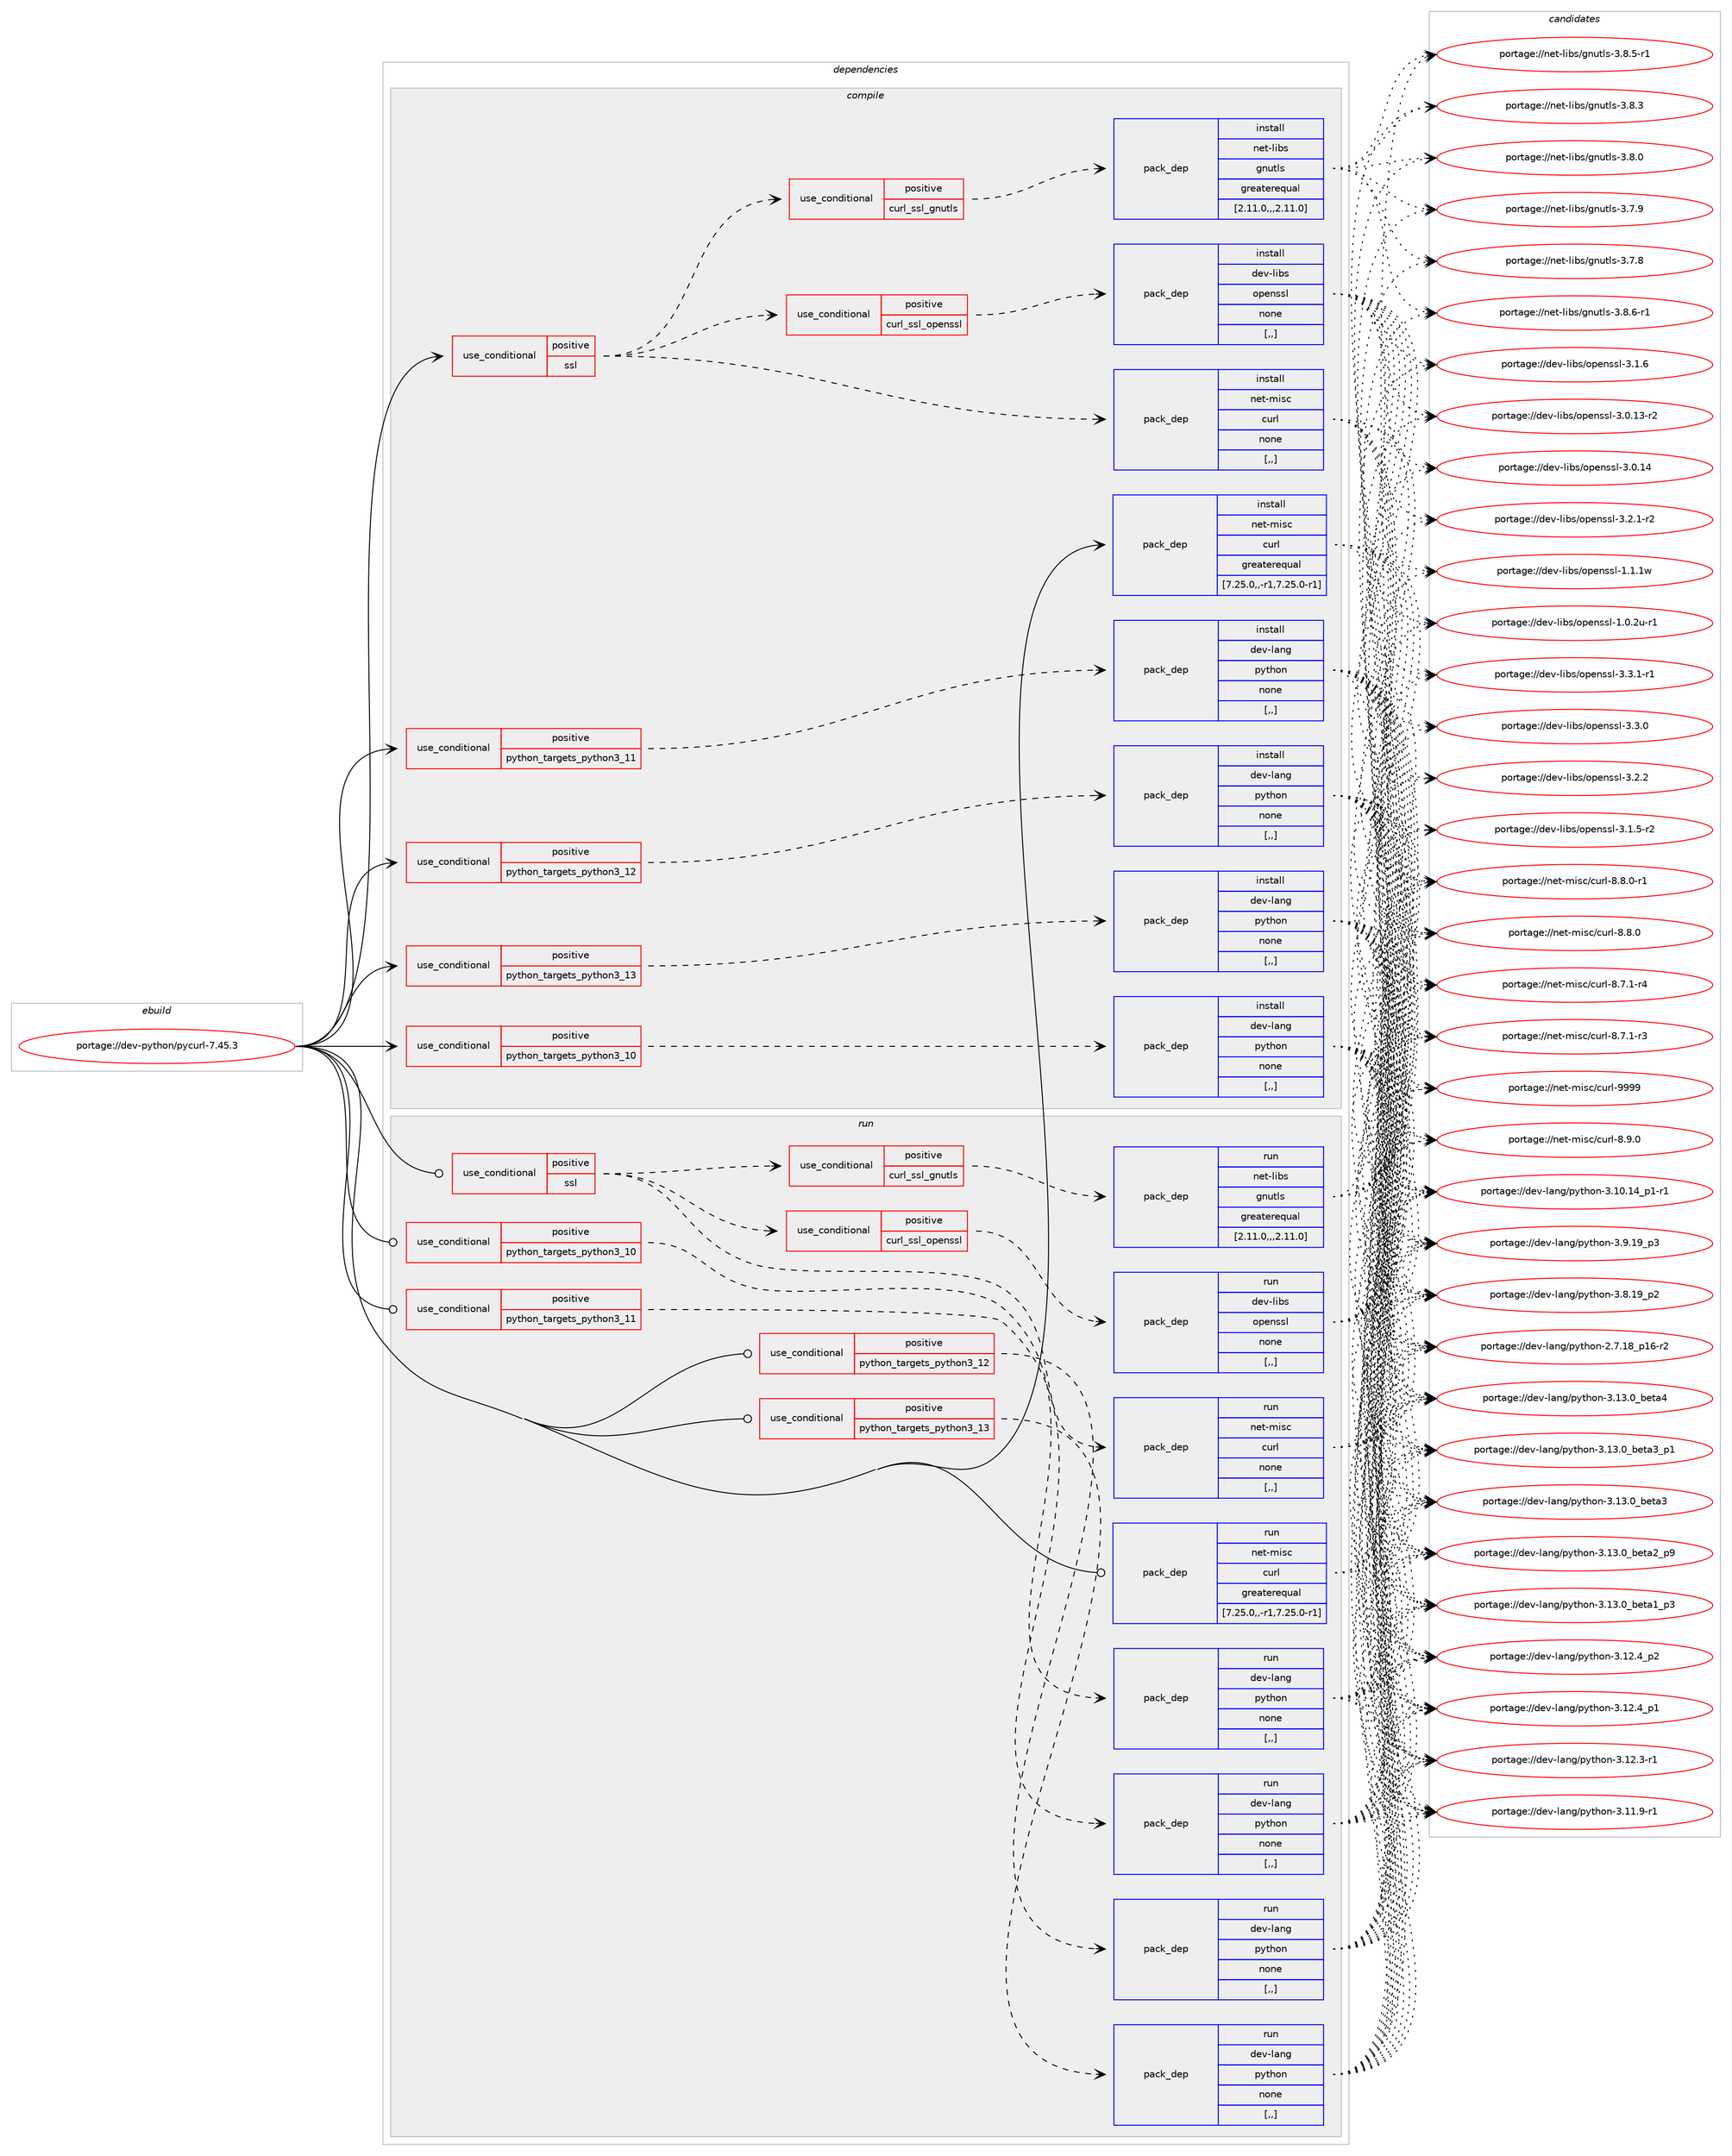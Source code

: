 digraph prolog {

# *************
# Graph options
# *************

newrank=true;
concentrate=true;
compound=true;
graph [rankdir=LR,fontname=Helvetica,fontsize=10,ranksep=1.5];#, ranksep=2.5, nodesep=0.2];
edge  [arrowhead=vee];
node  [fontname=Helvetica,fontsize=10];

# **********
# The ebuild
# **********

subgraph cluster_leftcol {
color=gray;
label=<<i>ebuild</i>>;
id [label="portage://dev-python/pycurl-7.45.3", color=red, width=4, href="../dev-python/pycurl-7.45.3.svg"];
}

# ****************
# The dependencies
# ****************

subgraph cluster_midcol {
color=gray;
label=<<i>dependencies</i>>;
subgraph cluster_compile {
fillcolor="#eeeeee";
style=filled;
label=<<i>compile</i>>;
subgraph cond36800 {
dependency156432 [label=<<TABLE BORDER="0" CELLBORDER="1" CELLSPACING="0" CELLPADDING="4"><TR><TD ROWSPAN="3" CELLPADDING="10">use_conditional</TD></TR><TR><TD>positive</TD></TR><TR><TD>python_targets_python3_10</TD></TR></TABLE>>, shape=none, color=red];
subgraph pack118381 {
dependency156433 [label=<<TABLE BORDER="0" CELLBORDER="1" CELLSPACING="0" CELLPADDING="4" WIDTH="220"><TR><TD ROWSPAN="6" CELLPADDING="30">pack_dep</TD></TR><TR><TD WIDTH="110">install</TD></TR><TR><TD>dev-lang</TD></TR><TR><TD>python</TD></TR><TR><TD>none</TD></TR><TR><TD>[,,]</TD></TR></TABLE>>, shape=none, color=blue];
}
dependency156432:e -> dependency156433:w [weight=20,style="dashed",arrowhead="vee"];
}
id:e -> dependency156432:w [weight=20,style="solid",arrowhead="vee"];
subgraph cond36801 {
dependency156434 [label=<<TABLE BORDER="0" CELLBORDER="1" CELLSPACING="0" CELLPADDING="4"><TR><TD ROWSPAN="3" CELLPADDING="10">use_conditional</TD></TR><TR><TD>positive</TD></TR><TR><TD>python_targets_python3_11</TD></TR></TABLE>>, shape=none, color=red];
subgraph pack118382 {
dependency156435 [label=<<TABLE BORDER="0" CELLBORDER="1" CELLSPACING="0" CELLPADDING="4" WIDTH="220"><TR><TD ROWSPAN="6" CELLPADDING="30">pack_dep</TD></TR><TR><TD WIDTH="110">install</TD></TR><TR><TD>dev-lang</TD></TR><TR><TD>python</TD></TR><TR><TD>none</TD></TR><TR><TD>[,,]</TD></TR></TABLE>>, shape=none, color=blue];
}
dependency156434:e -> dependency156435:w [weight=20,style="dashed",arrowhead="vee"];
}
id:e -> dependency156434:w [weight=20,style="solid",arrowhead="vee"];
subgraph cond36802 {
dependency156436 [label=<<TABLE BORDER="0" CELLBORDER="1" CELLSPACING="0" CELLPADDING="4"><TR><TD ROWSPAN="3" CELLPADDING="10">use_conditional</TD></TR><TR><TD>positive</TD></TR><TR><TD>python_targets_python3_12</TD></TR></TABLE>>, shape=none, color=red];
subgraph pack118383 {
dependency156437 [label=<<TABLE BORDER="0" CELLBORDER="1" CELLSPACING="0" CELLPADDING="4" WIDTH="220"><TR><TD ROWSPAN="6" CELLPADDING="30">pack_dep</TD></TR><TR><TD WIDTH="110">install</TD></TR><TR><TD>dev-lang</TD></TR><TR><TD>python</TD></TR><TR><TD>none</TD></TR><TR><TD>[,,]</TD></TR></TABLE>>, shape=none, color=blue];
}
dependency156436:e -> dependency156437:w [weight=20,style="dashed",arrowhead="vee"];
}
id:e -> dependency156436:w [weight=20,style="solid",arrowhead="vee"];
subgraph cond36803 {
dependency156438 [label=<<TABLE BORDER="0" CELLBORDER="1" CELLSPACING="0" CELLPADDING="4"><TR><TD ROWSPAN="3" CELLPADDING="10">use_conditional</TD></TR><TR><TD>positive</TD></TR><TR><TD>python_targets_python3_13</TD></TR></TABLE>>, shape=none, color=red];
subgraph pack118384 {
dependency156439 [label=<<TABLE BORDER="0" CELLBORDER="1" CELLSPACING="0" CELLPADDING="4" WIDTH="220"><TR><TD ROWSPAN="6" CELLPADDING="30">pack_dep</TD></TR><TR><TD WIDTH="110">install</TD></TR><TR><TD>dev-lang</TD></TR><TR><TD>python</TD></TR><TR><TD>none</TD></TR><TR><TD>[,,]</TD></TR></TABLE>>, shape=none, color=blue];
}
dependency156438:e -> dependency156439:w [weight=20,style="dashed",arrowhead="vee"];
}
id:e -> dependency156438:w [weight=20,style="solid",arrowhead="vee"];
subgraph cond36804 {
dependency156440 [label=<<TABLE BORDER="0" CELLBORDER="1" CELLSPACING="0" CELLPADDING="4"><TR><TD ROWSPAN="3" CELLPADDING="10">use_conditional</TD></TR><TR><TD>positive</TD></TR><TR><TD>ssl</TD></TR></TABLE>>, shape=none, color=red];
subgraph pack118385 {
dependency156441 [label=<<TABLE BORDER="0" CELLBORDER="1" CELLSPACING="0" CELLPADDING="4" WIDTH="220"><TR><TD ROWSPAN="6" CELLPADDING="30">pack_dep</TD></TR><TR><TD WIDTH="110">install</TD></TR><TR><TD>net-misc</TD></TR><TR><TD>curl</TD></TR><TR><TD>none</TD></TR><TR><TD>[,,]</TD></TR></TABLE>>, shape=none, color=blue];
}
dependency156440:e -> dependency156441:w [weight=20,style="dashed",arrowhead="vee"];
subgraph cond36805 {
dependency156442 [label=<<TABLE BORDER="0" CELLBORDER="1" CELLSPACING="0" CELLPADDING="4"><TR><TD ROWSPAN="3" CELLPADDING="10">use_conditional</TD></TR><TR><TD>positive</TD></TR><TR><TD>curl_ssl_gnutls</TD></TR></TABLE>>, shape=none, color=red];
subgraph pack118386 {
dependency156443 [label=<<TABLE BORDER="0" CELLBORDER="1" CELLSPACING="0" CELLPADDING="4" WIDTH="220"><TR><TD ROWSPAN="6" CELLPADDING="30">pack_dep</TD></TR><TR><TD WIDTH="110">install</TD></TR><TR><TD>net-libs</TD></TR><TR><TD>gnutls</TD></TR><TR><TD>greaterequal</TD></TR><TR><TD>[2.11.0,,,2.11.0]</TD></TR></TABLE>>, shape=none, color=blue];
}
dependency156442:e -> dependency156443:w [weight=20,style="dashed",arrowhead="vee"];
}
dependency156440:e -> dependency156442:w [weight=20,style="dashed",arrowhead="vee"];
subgraph cond36806 {
dependency156444 [label=<<TABLE BORDER="0" CELLBORDER="1" CELLSPACING="0" CELLPADDING="4"><TR><TD ROWSPAN="3" CELLPADDING="10">use_conditional</TD></TR><TR><TD>positive</TD></TR><TR><TD>curl_ssl_openssl</TD></TR></TABLE>>, shape=none, color=red];
subgraph pack118387 {
dependency156445 [label=<<TABLE BORDER="0" CELLBORDER="1" CELLSPACING="0" CELLPADDING="4" WIDTH="220"><TR><TD ROWSPAN="6" CELLPADDING="30">pack_dep</TD></TR><TR><TD WIDTH="110">install</TD></TR><TR><TD>dev-libs</TD></TR><TR><TD>openssl</TD></TR><TR><TD>none</TD></TR><TR><TD>[,,]</TD></TR></TABLE>>, shape=none, color=blue];
}
dependency156444:e -> dependency156445:w [weight=20,style="dashed",arrowhead="vee"];
}
dependency156440:e -> dependency156444:w [weight=20,style="dashed",arrowhead="vee"];
}
id:e -> dependency156440:w [weight=20,style="solid",arrowhead="vee"];
subgraph pack118388 {
dependency156446 [label=<<TABLE BORDER="0" CELLBORDER="1" CELLSPACING="0" CELLPADDING="4" WIDTH="220"><TR><TD ROWSPAN="6" CELLPADDING="30">pack_dep</TD></TR><TR><TD WIDTH="110">install</TD></TR><TR><TD>net-misc</TD></TR><TR><TD>curl</TD></TR><TR><TD>greaterequal</TD></TR><TR><TD>[7.25.0,,-r1,7.25.0-r1]</TD></TR></TABLE>>, shape=none, color=blue];
}
id:e -> dependency156446:w [weight=20,style="solid",arrowhead="vee"];
}
subgraph cluster_compileandrun {
fillcolor="#eeeeee";
style=filled;
label=<<i>compile and run</i>>;
}
subgraph cluster_run {
fillcolor="#eeeeee";
style=filled;
label=<<i>run</i>>;
subgraph cond36807 {
dependency156447 [label=<<TABLE BORDER="0" CELLBORDER="1" CELLSPACING="0" CELLPADDING="4"><TR><TD ROWSPAN="3" CELLPADDING="10">use_conditional</TD></TR><TR><TD>positive</TD></TR><TR><TD>python_targets_python3_10</TD></TR></TABLE>>, shape=none, color=red];
subgraph pack118389 {
dependency156448 [label=<<TABLE BORDER="0" CELLBORDER="1" CELLSPACING="0" CELLPADDING="4" WIDTH="220"><TR><TD ROWSPAN="6" CELLPADDING="30">pack_dep</TD></TR><TR><TD WIDTH="110">run</TD></TR><TR><TD>dev-lang</TD></TR><TR><TD>python</TD></TR><TR><TD>none</TD></TR><TR><TD>[,,]</TD></TR></TABLE>>, shape=none, color=blue];
}
dependency156447:e -> dependency156448:w [weight=20,style="dashed",arrowhead="vee"];
}
id:e -> dependency156447:w [weight=20,style="solid",arrowhead="odot"];
subgraph cond36808 {
dependency156449 [label=<<TABLE BORDER="0" CELLBORDER="1" CELLSPACING="0" CELLPADDING="4"><TR><TD ROWSPAN="3" CELLPADDING="10">use_conditional</TD></TR><TR><TD>positive</TD></TR><TR><TD>python_targets_python3_11</TD></TR></TABLE>>, shape=none, color=red];
subgraph pack118390 {
dependency156450 [label=<<TABLE BORDER="0" CELLBORDER="1" CELLSPACING="0" CELLPADDING="4" WIDTH="220"><TR><TD ROWSPAN="6" CELLPADDING="30">pack_dep</TD></TR><TR><TD WIDTH="110">run</TD></TR><TR><TD>dev-lang</TD></TR><TR><TD>python</TD></TR><TR><TD>none</TD></TR><TR><TD>[,,]</TD></TR></TABLE>>, shape=none, color=blue];
}
dependency156449:e -> dependency156450:w [weight=20,style="dashed",arrowhead="vee"];
}
id:e -> dependency156449:w [weight=20,style="solid",arrowhead="odot"];
subgraph cond36809 {
dependency156451 [label=<<TABLE BORDER="0" CELLBORDER="1" CELLSPACING="0" CELLPADDING="4"><TR><TD ROWSPAN="3" CELLPADDING="10">use_conditional</TD></TR><TR><TD>positive</TD></TR><TR><TD>python_targets_python3_12</TD></TR></TABLE>>, shape=none, color=red];
subgraph pack118391 {
dependency156452 [label=<<TABLE BORDER="0" CELLBORDER="1" CELLSPACING="0" CELLPADDING="4" WIDTH="220"><TR><TD ROWSPAN="6" CELLPADDING="30">pack_dep</TD></TR><TR><TD WIDTH="110">run</TD></TR><TR><TD>dev-lang</TD></TR><TR><TD>python</TD></TR><TR><TD>none</TD></TR><TR><TD>[,,]</TD></TR></TABLE>>, shape=none, color=blue];
}
dependency156451:e -> dependency156452:w [weight=20,style="dashed",arrowhead="vee"];
}
id:e -> dependency156451:w [weight=20,style="solid",arrowhead="odot"];
subgraph cond36810 {
dependency156453 [label=<<TABLE BORDER="0" CELLBORDER="1" CELLSPACING="0" CELLPADDING="4"><TR><TD ROWSPAN="3" CELLPADDING="10">use_conditional</TD></TR><TR><TD>positive</TD></TR><TR><TD>python_targets_python3_13</TD></TR></TABLE>>, shape=none, color=red];
subgraph pack118392 {
dependency156454 [label=<<TABLE BORDER="0" CELLBORDER="1" CELLSPACING="0" CELLPADDING="4" WIDTH="220"><TR><TD ROWSPAN="6" CELLPADDING="30">pack_dep</TD></TR><TR><TD WIDTH="110">run</TD></TR><TR><TD>dev-lang</TD></TR><TR><TD>python</TD></TR><TR><TD>none</TD></TR><TR><TD>[,,]</TD></TR></TABLE>>, shape=none, color=blue];
}
dependency156453:e -> dependency156454:w [weight=20,style="dashed",arrowhead="vee"];
}
id:e -> dependency156453:w [weight=20,style="solid",arrowhead="odot"];
subgraph cond36811 {
dependency156455 [label=<<TABLE BORDER="0" CELLBORDER="1" CELLSPACING="0" CELLPADDING="4"><TR><TD ROWSPAN="3" CELLPADDING="10">use_conditional</TD></TR><TR><TD>positive</TD></TR><TR><TD>ssl</TD></TR></TABLE>>, shape=none, color=red];
subgraph pack118393 {
dependency156456 [label=<<TABLE BORDER="0" CELLBORDER="1" CELLSPACING="0" CELLPADDING="4" WIDTH="220"><TR><TD ROWSPAN="6" CELLPADDING="30">pack_dep</TD></TR><TR><TD WIDTH="110">run</TD></TR><TR><TD>net-misc</TD></TR><TR><TD>curl</TD></TR><TR><TD>none</TD></TR><TR><TD>[,,]</TD></TR></TABLE>>, shape=none, color=blue];
}
dependency156455:e -> dependency156456:w [weight=20,style="dashed",arrowhead="vee"];
subgraph cond36812 {
dependency156457 [label=<<TABLE BORDER="0" CELLBORDER="1" CELLSPACING="0" CELLPADDING="4"><TR><TD ROWSPAN="3" CELLPADDING="10">use_conditional</TD></TR><TR><TD>positive</TD></TR><TR><TD>curl_ssl_gnutls</TD></TR></TABLE>>, shape=none, color=red];
subgraph pack118394 {
dependency156458 [label=<<TABLE BORDER="0" CELLBORDER="1" CELLSPACING="0" CELLPADDING="4" WIDTH="220"><TR><TD ROWSPAN="6" CELLPADDING="30">pack_dep</TD></TR><TR><TD WIDTH="110">run</TD></TR><TR><TD>net-libs</TD></TR><TR><TD>gnutls</TD></TR><TR><TD>greaterequal</TD></TR><TR><TD>[2.11.0,,,2.11.0]</TD></TR></TABLE>>, shape=none, color=blue];
}
dependency156457:e -> dependency156458:w [weight=20,style="dashed",arrowhead="vee"];
}
dependency156455:e -> dependency156457:w [weight=20,style="dashed",arrowhead="vee"];
subgraph cond36813 {
dependency156459 [label=<<TABLE BORDER="0" CELLBORDER="1" CELLSPACING="0" CELLPADDING="4"><TR><TD ROWSPAN="3" CELLPADDING="10">use_conditional</TD></TR><TR><TD>positive</TD></TR><TR><TD>curl_ssl_openssl</TD></TR></TABLE>>, shape=none, color=red];
subgraph pack118395 {
dependency156460 [label=<<TABLE BORDER="0" CELLBORDER="1" CELLSPACING="0" CELLPADDING="4" WIDTH="220"><TR><TD ROWSPAN="6" CELLPADDING="30">pack_dep</TD></TR><TR><TD WIDTH="110">run</TD></TR><TR><TD>dev-libs</TD></TR><TR><TD>openssl</TD></TR><TR><TD>none</TD></TR><TR><TD>[,,]</TD></TR></TABLE>>, shape=none, color=blue];
}
dependency156459:e -> dependency156460:w [weight=20,style="dashed",arrowhead="vee"];
}
dependency156455:e -> dependency156459:w [weight=20,style="dashed",arrowhead="vee"];
}
id:e -> dependency156455:w [weight=20,style="solid",arrowhead="odot"];
subgraph pack118396 {
dependency156461 [label=<<TABLE BORDER="0" CELLBORDER="1" CELLSPACING="0" CELLPADDING="4" WIDTH="220"><TR><TD ROWSPAN="6" CELLPADDING="30">pack_dep</TD></TR><TR><TD WIDTH="110">run</TD></TR><TR><TD>net-misc</TD></TR><TR><TD>curl</TD></TR><TR><TD>greaterequal</TD></TR><TR><TD>[7.25.0,,-r1,7.25.0-r1]</TD></TR></TABLE>>, shape=none, color=blue];
}
id:e -> dependency156461:w [weight=20,style="solid",arrowhead="odot"];
}
}

# **************
# The candidates
# **************

subgraph cluster_choices {
rank=same;
color=gray;
label=<<i>candidates</i>>;

subgraph choice118381 {
color=black;
nodesep=1;
choice1001011184510897110103471121211161041111104551464951464895981011169752 [label="portage://dev-lang/python-3.13.0_beta4", color=red, width=4,href="../dev-lang/python-3.13.0_beta4.svg"];
choice10010111845108971101034711212111610411111045514649514648959810111697519511249 [label="portage://dev-lang/python-3.13.0_beta3_p1", color=red, width=4,href="../dev-lang/python-3.13.0_beta3_p1.svg"];
choice1001011184510897110103471121211161041111104551464951464895981011169751 [label="portage://dev-lang/python-3.13.0_beta3", color=red, width=4,href="../dev-lang/python-3.13.0_beta3.svg"];
choice10010111845108971101034711212111610411111045514649514648959810111697509511257 [label="portage://dev-lang/python-3.13.0_beta2_p9", color=red, width=4,href="../dev-lang/python-3.13.0_beta2_p9.svg"];
choice10010111845108971101034711212111610411111045514649514648959810111697499511251 [label="portage://dev-lang/python-3.13.0_beta1_p3", color=red, width=4,href="../dev-lang/python-3.13.0_beta1_p3.svg"];
choice100101118451089711010347112121116104111110455146495046529511250 [label="portage://dev-lang/python-3.12.4_p2", color=red, width=4,href="../dev-lang/python-3.12.4_p2.svg"];
choice100101118451089711010347112121116104111110455146495046529511249 [label="portage://dev-lang/python-3.12.4_p1", color=red, width=4,href="../dev-lang/python-3.12.4_p1.svg"];
choice100101118451089711010347112121116104111110455146495046514511449 [label="portage://dev-lang/python-3.12.3-r1", color=red, width=4,href="../dev-lang/python-3.12.3-r1.svg"];
choice100101118451089711010347112121116104111110455146494946574511449 [label="portage://dev-lang/python-3.11.9-r1", color=red, width=4,href="../dev-lang/python-3.11.9-r1.svg"];
choice100101118451089711010347112121116104111110455146494846495295112494511449 [label="portage://dev-lang/python-3.10.14_p1-r1", color=red, width=4,href="../dev-lang/python-3.10.14_p1-r1.svg"];
choice100101118451089711010347112121116104111110455146574649579511251 [label="portage://dev-lang/python-3.9.19_p3", color=red, width=4,href="../dev-lang/python-3.9.19_p3.svg"];
choice100101118451089711010347112121116104111110455146564649579511250 [label="portage://dev-lang/python-3.8.19_p2", color=red, width=4,href="../dev-lang/python-3.8.19_p2.svg"];
choice100101118451089711010347112121116104111110455046554649569511249544511450 [label="portage://dev-lang/python-2.7.18_p16-r2", color=red, width=4,href="../dev-lang/python-2.7.18_p16-r2.svg"];
dependency156433:e -> choice1001011184510897110103471121211161041111104551464951464895981011169752:w [style=dotted,weight="100"];
dependency156433:e -> choice10010111845108971101034711212111610411111045514649514648959810111697519511249:w [style=dotted,weight="100"];
dependency156433:e -> choice1001011184510897110103471121211161041111104551464951464895981011169751:w [style=dotted,weight="100"];
dependency156433:e -> choice10010111845108971101034711212111610411111045514649514648959810111697509511257:w [style=dotted,weight="100"];
dependency156433:e -> choice10010111845108971101034711212111610411111045514649514648959810111697499511251:w [style=dotted,weight="100"];
dependency156433:e -> choice100101118451089711010347112121116104111110455146495046529511250:w [style=dotted,weight="100"];
dependency156433:e -> choice100101118451089711010347112121116104111110455146495046529511249:w [style=dotted,weight="100"];
dependency156433:e -> choice100101118451089711010347112121116104111110455146495046514511449:w [style=dotted,weight="100"];
dependency156433:e -> choice100101118451089711010347112121116104111110455146494946574511449:w [style=dotted,weight="100"];
dependency156433:e -> choice100101118451089711010347112121116104111110455146494846495295112494511449:w [style=dotted,weight="100"];
dependency156433:e -> choice100101118451089711010347112121116104111110455146574649579511251:w [style=dotted,weight="100"];
dependency156433:e -> choice100101118451089711010347112121116104111110455146564649579511250:w [style=dotted,weight="100"];
dependency156433:e -> choice100101118451089711010347112121116104111110455046554649569511249544511450:w [style=dotted,weight="100"];
}
subgraph choice118382 {
color=black;
nodesep=1;
choice1001011184510897110103471121211161041111104551464951464895981011169752 [label="portage://dev-lang/python-3.13.0_beta4", color=red, width=4,href="../dev-lang/python-3.13.0_beta4.svg"];
choice10010111845108971101034711212111610411111045514649514648959810111697519511249 [label="portage://dev-lang/python-3.13.0_beta3_p1", color=red, width=4,href="../dev-lang/python-3.13.0_beta3_p1.svg"];
choice1001011184510897110103471121211161041111104551464951464895981011169751 [label="portage://dev-lang/python-3.13.0_beta3", color=red, width=4,href="../dev-lang/python-3.13.0_beta3.svg"];
choice10010111845108971101034711212111610411111045514649514648959810111697509511257 [label="portage://dev-lang/python-3.13.0_beta2_p9", color=red, width=4,href="../dev-lang/python-3.13.0_beta2_p9.svg"];
choice10010111845108971101034711212111610411111045514649514648959810111697499511251 [label="portage://dev-lang/python-3.13.0_beta1_p3", color=red, width=4,href="../dev-lang/python-3.13.0_beta1_p3.svg"];
choice100101118451089711010347112121116104111110455146495046529511250 [label="portage://dev-lang/python-3.12.4_p2", color=red, width=4,href="../dev-lang/python-3.12.4_p2.svg"];
choice100101118451089711010347112121116104111110455146495046529511249 [label="portage://dev-lang/python-3.12.4_p1", color=red, width=4,href="../dev-lang/python-3.12.4_p1.svg"];
choice100101118451089711010347112121116104111110455146495046514511449 [label="portage://dev-lang/python-3.12.3-r1", color=red, width=4,href="../dev-lang/python-3.12.3-r1.svg"];
choice100101118451089711010347112121116104111110455146494946574511449 [label="portage://dev-lang/python-3.11.9-r1", color=red, width=4,href="../dev-lang/python-3.11.9-r1.svg"];
choice100101118451089711010347112121116104111110455146494846495295112494511449 [label="portage://dev-lang/python-3.10.14_p1-r1", color=red, width=4,href="../dev-lang/python-3.10.14_p1-r1.svg"];
choice100101118451089711010347112121116104111110455146574649579511251 [label="portage://dev-lang/python-3.9.19_p3", color=red, width=4,href="../dev-lang/python-3.9.19_p3.svg"];
choice100101118451089711010347112121116104111110455146564649579511250 [label="portage://dev-lang/python-3.8.19_p2", color=red, width=4,href="../dev-lang/python-3.8.19_p2.svg"];
choice100101118451089711010347112121116104111110455046554649569511249544511450 [label="portage://dev-lang/python-2.7.18_p16-r2", color=red, width=4,href="../dev-lang/python-2.7.18_p16-r2.svg"];
dependency156435:e -> choice1001011184510897110103471121211161041111104551464951464895981011169752:w [style=dotted,weight="100"];
dependency156435:e -> choice10010111845108971101034711212111610411111045514649514648959810111697519511249:w [style=dotted,weight="100"];
dependency156435:e -> choice1001011184510897110103471121211161041111104551464951464895981011169751:w [style=dotted,weight="100"];
dependency156435:e -> choice10010111845108971101034711212111610411111045514649514648959810111697509511257:w [style=dotted,weight="100"];
dependency156435:e -> choice10010111845108971101034711212111610411111045514649514648959810111697499511251:w [style=dotted,weight="100"];
dependency156435:e -> choice100101118451089711010347112121116104111110455146495046529511250:w [style=dotted,weight="100"];
dependency156435:e -> choice100101118451089711010347112121116104111110455146495046529511249:w [style=dotted,weight="100"];
dependency156435:e -> choice100101118451089711010347112121116104111110455146495046514511449:w [style=dotted,weight="100"];
dependency156435:e -> choice100101118451089711010347112121116104111110455146494946574511449:w [style=dotted,weight="100"];
dependency156435:e -> choice100101118451089711010347112121116104111110455146494846495295112494511449:w [style=dotted,weight="100"];
dependency156435:e -> choice100101118451089711010347112121116104111110455146574649579511251:w [style=dotted,weight="100"];
dependency156435:e -> choice100101118451089711010347112121116104111110455146564649579511250:w [style=dotted,weight="100"];
dependency156435:e -> choice100101118451089711010347112121116104111110455046554649569511249544511450:w [style=dotted,weight="100"];
}
subgraph choice118383 {
color=black;
nodesep=1;
choice1001011184510897110103471121211161041111104551464951464895981011169752 [label="portage://dev-lang/python-3.13.0_beta4", color=red, width=4,href="../dev-lang/python-3.13.0_beta4.svg"];
choice10010111845108971101034711212111610411111045514649514648959810111697519511249 [label="portage://dev-lang/python-3.13.0_beta3_p1", color=red, width=4,href="../dev-lang/python-3.13.0_beta3_p1.svg"];
choice1001011184510897110103471121211161041111104551464951464895981011169751 [label="portage://dev-lang/python-3.13.0_beta3", color=red, width=4,href="../dev-lang/python-3.13.0_beta3.svg"];
choice10010111845108971101034711212111610411111045514649514648959810111697509511257 [label="portage://dev-lang/python-3.13.0_beta2_p9", color=red, width=4,href="../dev-lang/python-3.13.0_beta2_p9.svg"];
choice10010111845108971101034711212111610411111045514649514648959810111697499511251 [label="portage://dev-lang/python-3.13.0_beta1_p3", color=red, width=4,href="../dev-lang/python-3.13.0_beta1_p3.svg"];
choice100101118451089711010347112121116104111110455146495046529511250 [label="portage://dev-lang/python-3.12.4_p2", color=red, width=4,href="../dev-lang/python-3.12.4_p2.svg"];
choice100101118451089711010347112121116104111110455146495046529511249 [label="portage://dev-lang/python-3.12.4_p1", color=red, width=4,href="../dev-lang/python-3.12.4_p1.svg"];
choice100101118451089711010347112121116104111110455146495046514511449 [label="portage://dev-lang/python-3.12.3-r1", color=red, width=4,href="../dev-lang/python-3.12.3-r1.svg"];
choice100101118451089711010347112121116104111110455146494946574511449 [label="portage://dev-lang/python-3.11.9-r1", color=red, width=4,href="../dev-lang/python-3.11.9-r1.svg"];
choice100101118451089711010347112121116104111110455146494846495295112494511449 [label="portage://dev-lang/python-3.10.14_p1-r1", color=red, width=4,href="../dev-lang/python-3.10.14_p1-r1.svg"];
choice100101118451089711010347112121116104111110455146574649579511251 [label="portage://dev-lang/python-3.9.19_p3", color=red, width=4,href="../dev-lang/python-3.9.19_p3.svg"];
choice100101118451089711010347112121116104111110455146564649579511250 [label="portage://dev-lang/python-3.8.19_p2", color=red, width=4,href="../dev-lang/python-3.8.19_p2.svg"];
choice100101118451089711010347112121116104111110455046554649569511249544511450 [label="portage://dev-lang/python-2.7.18_p16-r2", color=red, width=4,href="../dev-lang/python-2.7.18_p16-r2.svg"];
dependency156437:e -> choice1001011184510897110103471121211161041111104551464951464895981011169752:w [style=dotted,weight="100"];
dependency156437:e -> choice10010111845108971101034711212111610411111045514649514648959810111697519511249:w [style=dotted,weight="100"];
dependency156437:e -> choice1001011184510897110103471121211161041111104551464951464895981011169751:w [style=dotted,weight="100"];
dependency156437:e -> choice10010111845108971101034711212111610411111045514649514648959810111697509511257:w [style=dotted,weight="100"];
dependency156437:e -> choice10010111845108971101034711212111610411111045514649514648959810111697499511251:w [style=dotted,weight="100"];
dependency156437:e -> choice100101118451089711010347112121116104111110455146495046529511250:w [style=dotted,weight="100"];
dependency156437:e -> choice100101118451089711010347112121116104111110455146495046529511249:w [style=dotted,weight="100"];
dependency156437:e -> choice100101118451089711010347112121116104111110455146495046514511449:w [style=dotted,weight="100"];
dependency156437:e -> choice100101118451089711010347112121116104111110455146494946574511449:w [style=dotted,weight="100"];
dependency156437:e -> choice100101118451089711010347112121116104111110455146494846495295112494511449:w [style=dotted,weight="100"];
dependency156437:e -> choice100101118451089711010347112121116104111110455146574649579511251:w [style=dotted,weight="100"];
dependency156437:e -> choice100101118451089711010347112121116104111110455146564649579511250:w [style=dotted,weight="100"];
dependency156437:e -> choice100101118451089711010347112121116104111110455046554649569511249544511450:w [style=dotted,weight="100"];
}
subgraph choice118384 {
color=black;
nodesep=1;
choice1001011184510897110103471121211161041111104551464951464895981011169752 [label="portage://dev-lang/python-3.13.0_beta4", color=red, width=4,href="../dev-lang/python-3.13.0_beta4.svg"];
choice10010111845108971101034711212111610411111045514649514648959810111697519511249 [label="portage://dev-lang/python-3.13.0_beta3_p1", color=red, width=4,href="../dev-lang/python-3.13.0_beta3_p1.svg"];
choice1001011184510897110103471121211161041111104551464951464895981011169751 [label="portage://dev-lang/python-3.13.0_beta3", color=red, width=4,href="../dev-lang/python-3.13.0_beta3.svg"];
choice10010111845108971101034711212111610411111045514649514648959810111697509511257 [label="portage://dev-lang/python-3.13.0_beta2_p9", color=red, width=4,href="../dev-lang/python-3.13.0_beta2_p9.svg"];
choice10010111845108971101034711212111610411111045514649514648959810111697499511251 [label="portage://dev-lang/python-3.13.0_beta1_p3", color=red, width=4,href="../dev-lang/python-3.13.0_beta1_p3.svg"];
choice100101118451089711010347112121116104111110455146495046529511250 [label="portage://dev-lang/python-3.12.4_p2", color=red, width=4,href="../dev-lang/python-3.12.4_p2.svg"];
choice100101118451089711010347112121116104111110455146495046529511249 [label="portage://dev-lang/python-3.12.4_p1", color=red, width=4,href="../dev-lang/python-3.12.4_p1.svg"];
choice100101118451089711010347112121116104111110455146495046514511449 [label="portage://dev-lang/python-3.12.3-r1", color=red, width=4,href="../dev-lang/python-3.12.3-r1.svg"];
choice100101118451089711010347112121116104111110455146494946574511449 [label="portage://dev-lang/python-3.11.9-r1", color=red, width=4,href="../dev-lang/python-3.11.9-r1.svg"];
choice100101118451089711010347112121116104111110455146494846495295112494511449 [label="portage://dev-lang/python-3.10.14_p1-r1", color=red, width=4,href="../dev-lang/python-3.10.14_p1-r1.svg"];
choice100101118451089711010347112121116104111110455146574649579511251 [label="portage://dev-lang/python-3.9.19_p3", color=red, width=4,href="../dev-lang/python-3.9.19_p3.svg"];
choice100101118451089711010347112121116104111110455146564649579511250 [label="portage://dev-lang/python-3.8.19_p2", color=red, width=4,href="../dev-lang/python-3.8.19_p2.svg"];
choice100101118451089711010347112121116104111110455046554649569511249544511450 [label="portage://dev-lang/python-2.7.18_p16-r2", color=red, width=4,href="../dev-lang/python-2.7.18_p16-r2.svg"];
dependency156439:e -> choice1001011184510897110103471121211161041111104551464951464895981011169752:w [style=dotted,weight="100"];
dependency156439:e -> choice10010111845108971101034711212111610411111045514649514648959810111697519511249:w [style=dotted,weight="100"];
dependency156439:e -> choice1001011184510897110103471121211161041111104551464951464895981011169751:w [style=dotted,weight="100"];
dependency156439:e -> choice10010111845108971101034711212111610411111045514649514648959810111697509511257:w [style=dotted,weight="100"];
dependency156439:e -> choice10010111845108971101034711212111610411111045514649514648959810111697499511251:w [style=dotted,weight="100"];
dependency156439:e -> choice100101118451089711010347112121116104111110455146495046529511250:w [style=dotted,weight="100"];
dependency156439:e -> choice100101118451089711010347112121116104111110455146495046529511249:w [style=dotted,weight="100"];
dependency156439:e -> choice100101118451089711010347112121116104111110455146495046514511449:w [style=dotted,weight="100"];
dependency156439:e -> choice100101118451089711010347112121116104111110455146494946574511449:w [style=dotted,weight="100"];
dependency156439:e -> choice100101118451089711010347112121116104111110455146494846495295112494511449:w [style=dotted,weight="100"];
dependency156439:e -> choice100101118451089711010347112121116104111110455146574649579511251:w [style=dotted,weight="100"];
dependency156439:e -> choice100101118451089711010347112121116104111110455146564649579511250:w [style=dotted,weight="100"];
dependency156439:e -> choice100101118451089711010347112121116104111110455046554649569511249544511450:w [style=dotted,weight="100"];
}
subgraph choice118385 {
color=black;
nodesep=1;
choice110101116451091051159947991171141084557575757 [label="portage://net-misc/curl-9999", color=red, width=4,href="../net-misc/curl-9999.svg"];
choice11010111645109105115994799117114108455646574648 [label="portage://net-misc/curl-8.9.0", color=red, width=4,href="../net-misc/curl-8.9.0.svg"];
choice110101116451091051159947991171141084556465646484511449 [label="portage://net-misc/curl-8.8.0-r1", color=red, width=4,href="../net-misc/curl-8.8.0-r1.svg"];
choice11010111645109105115994799117114108455646564648 [label="portage://net-misc/curl-8.8.0", color=red, width=4,href="../net-misc/curl-8.8.0.svg"];
choice110101116451091051159947991171141084556465546494511452 [label="portage://net-misc/curl-8.7.1-r4", color=red, width=4,href="../net-misc/curl-8.7.1-r4.svg"];
choice110101116451091051159947991171141084556465546494511451 [label="portage://net-misc/curl-8.7.1-r3", color=red, width=4,href="../net-misc/curl-8.7.1-r3.svg"];
dependency156441:e -> choice110101116451091051159947991171141084557575757:w [style=dotted,weight="100"];
dependency156441:e -> choice11010111645109105115994799117114108455646574648:w [style=dotted,weight="100"];
dependency156441:e -> choice110101116451091051159947991171141084556465646484511449:w [style=dotted,weight="100"];
dependency156441:e -> choice11010111645109105115994799117114108455646564648:w [style=dotted,weight="100"];
dependency156441:e -> choice110101116451091051159947991171141084556465546494511452:w [style=dotted,weight="100"];
dependency156441:e -> choice110101116451091051159947991171141084556465546494511451:w [style=dotted,weight="100"];
}
subgraph choice118386 {
color=black;
nodesep=1;
choice1101011164510810598115471031101171161081154551465646544511449 [label="portage://net-libs/gnutls-3.8.6-r1", color=red, width=4,href="../net-libs/gnutls-3.8.6-r1.svg"];
choice1101011164510810598115471031101171161081154551465646534511449 [label="portage://net-libs/gnutls-3.8.5-r1", color=red, width=4,href="../net-libs/gnutls-3.8.5-r1.svg"];
choice110101116451081059811547103110117116108115455146564651 [label="portage://net-libs/gnutls-3.8.3", color=red, width=4,href="../net-libs/gnutls-3.8.3.svg"];
choice110101116451081059811547103110117116108115455146564648 [label="portage://net-libs/gnutls-3.8.0", color=red, width=4,href="../net-libs/gnutls-3.8.0.svg"];
choice110101116451081059811547103110117116108115455146554657 [label="portage://net-libs/gnutls-3.7.9", color=red, width=4,href="../net-libs/gnutls-3.7.9.svg"];
choice110101116451081059811547103110117116108115455146554656 [label="portage://net-libs/gnutls-3.7.8", color=red, width=4,href="../net-libs/gnutls-3.7.8.svg"];
dependency156443:e -> choice1101011164510810598115471031101171161081154551465646544511449:w [style=dotted,weight="100"];
dependency156443:e -> choice1101011164510810598115471031101171161081154551465646534511449:w [style=dotted,weight="100"];
dependency156443:e -> choice110101116451081059811547103110117116108115455146564651:w [style=dotted,weight="100"];
dependency156443:e -> choice110101116451081059811547103110117116108115455146564648:w [style=dotted,weight="100"];
dependency156443:e -> choice110101116451081059811547103110117116108115455146554657:w [style=dotted,weight="100"];
dependency156443:e -> choice110101116451081059811547103110117116108115455146554656:w [style=dotted,weight="100"];
}
subgraph choice118387 {
color=black;
nodesep=1;
choice1001011184510810598115471111121011101151151084551465146494511449 [label="portage://dev-libs/openssl-3.3.1-r1", color=red, width=4,href="../dev-libs/openssl-3.3.1-r1.svg"];
choice100101118451081059811547111112101110115115108455146514648 [label="portage://dev-libs/openssl-3.3.0", color=red, width=4,href="../dev-libs/openssl-3.3.0.svg"];
choice100101118451081059811547111112101110115115108455146504650 [label="portage://dev-libs/openssl-3.2.2", color=red, width=4,href="../dev-libs/openssl-3.2.2.svg"];
choice1001011184510810598115471111121011101151151084551465046494511450 [label="portage://dev-libs/openssl-3.2.1-r2", color=red, width=4,href="../dev-libs/openssl-3.2.1-r2.svg"];
choice100101118451081059811547111112101110115115108455146494654 [label="portage://dev-libs/openssl-3.1.6", color=red, width=4,href="../dev-libs/openssl-3.1.6.svg"];
choice1001011184510810598115471111121011101151151084551464946534511450 [label="portage://dev-libs/openssl-3.1.5-r2", color=red, width=4,href="../dev-libs/openssl-3.1.5-r2.svg"];
choice10010111845108105981154711111210111011511510845514648464952 [label="portage://dev-libs/openssl-3.0.14", color=red, width=4,href="../dev-libs/openssl-3.0.14.svg"];
choice100101118451081059811547111112101110115115108455146484649514511450 [label="portage://dev-libs/openssl-3.0.13-r2", color=red, width=4,href="../dev-libs/openssl-3.0.13-r2.svg"];
choice100101118451081059811547111112101110115115108454946494649119 [label="portage://dev-libs/openssl-1.1.1w", color=red, width=4,href="../dev-libs/openssl-1.1.1w.svg"];
choice1001011184510810598115471111121011101151151084549464846501174511449 [label="portage://dev-libs/openssl-1.0.2u-r1", color=red, width=4,href="../dev-libs/openssl-1.0.2u-r1.svg"];
dependency156445:e -> choice1001011184510810598115471111121011101151151084551465146494511449:w [style=dotted,weight="100"];
dependency156445:e -> choice100101118451081059811547111112101110115115108455146514648:w [style=dotted,weight="100"];
dependency156445:e -> choice100101118451081059811547111112101110115115108455146504650:w [style=dotted,weight="100"];
dependency156445:e -> choice1001011184510810598115471111121011101151151084551465046494511450:w [style=dotted,weight="100"];
dependency156445:e -> choice100101118451081059811547111112101110115115108455146494654:w [style=dotted,weight="100"];
dependency156445:e -> choice1001011184510810598115471111121011101151151084551464946534511450:w [style=dotted,weight="100"];
dependency156445:e -> choice10010111845108105981154711111210111011511510845514648464952:w [style=dotted,weight="100"];
dependency156445:e -> choice100101118451081059811547111112101110115115108455146484649514511450:w [style=dotted,weight="100"];
dependency156445:e -> choice100101118451081059811547111112101110115115108454946494649119:w [style=dotted,weight="100"];
dependency156445:e -> choice1001011184510810598115471111121011101151151084549464846501174511449:w [style=dotted,weight="100"];
}
subgraph choice118388 {
color=black;
nodesep=1;
choice110101116451091051159947991171141084557575757 [label="portage://net-misc/curl-9999", color=red, width=4,href="../net-misc/curl-9999.svg"];
choice11010111645109105115994799117114108455646574648 [label="portage://net-misc/curl-8.9.0", color=red, width=4,href="../net-misc/curl-8.9.0.svg"];
choice110101116451091051159947991171141084556465646484511449 [label="portage://net-misc/curl-8.8.0-r1", color=red, width=4,href="../net-misc/curl-8.8.0-r1.svg"];
choice11010111645109105115994799117114108455646564648 [label="portage://net-misc/curl-8.8.0", color=red, width=4,href="../net-misc/curl-8.8.0.svg"];
choice110101116451091051159947991171141084556465546494511452 [label="portage://net-misc/curl-8.7.1-r4", color=red, width=4,href="../net-misc/curl-8.7.1-r4.svg"];
choice110101116451091051159947991171141084556465546494511451 [label="portage://net-misc/curl-8.7.1-r3", color=red, width=4,href="../net-misc/curl-8.7.1-r3.svg"];
dependency156446:e -> choice110101116451091051159947991171141084557575757:w [style=dotted,weight="100"];
dependency156446:e -> choice11010111645109105115994799117114108455646574648:w [style=dotted,weight="100"];
dependency156446:e -> choice110101116451091051159947991171141084556465646484511449:w [style=dotted,weight="100"];
dependency156446:e -> choice11010111645109105115994799117114108455646564648:w [style=dotted,weight="100"];
dependency156446:e -> choice110101116451091051159947991171141084556465546494511452:w [style=dotted,weight="100"];
dependency156446:e -> choice110101116451091051159947991171141084556465546494511451:w [style=dotted,weight="100"];
}
subgraph choice118389 {
color=black;
nodesep=1;
choice1001011184510897110103471121211161041111104551464951464895981011169752 [label="portage://dev-lang/python-3.13.0_beta4", color=red, width=4,href="../dev-lang/python-3.13.0_beta4.svg"];
choice10010111845108971101034711212111610411111045514649514648959810111697519511249 [label="portage://dev-lang/python-3.13.0_beta3_p1", color=red, width=4,href="../dev-lang/python-3.13.0_beta3_p1.svg"];
choice1001011184510897110103471121211161041111104551464951464895981011169751 [label="portage://dev-lang/python-3.13.0_beta3", color=red, width=4,href="../dev-lang/python-3.13.0_beta3.svg"];
choice10010111845108971101034711212111610411111045514649514648959810111697509511257 [label="portage://dev-lang/python-3.13.0_beta2_p9", color=red, width=4,href="../dev-lang/python-3.13.0_beta2_p9.svg"];
choice10010111845108971101034711212111610411111045514649514648959810111697499511251 [label="portage://dev-lang/python-3.13.0_beta1_p3", color=red, width=4,href="../dev-lang/python-3.13.0_beta1_p3.svg"];
choice100101118451089711010347112121116104111110455146495046529511250 [label="portage://dev-lang/python-3.12.4_p2", color=red, width=4,href="../dev-lang/python-3.12.4_p2.svg"];
choice100101118451089711010347112121116104111110455146495046529511249 [label="portage://dev-lang/python-3.12.4_p1", color=red, width=4,href="../dev-lang/python-3.12.4_p1.svg"];
choice100101118451089711010347112121116104111110455146495046514511449 [label="portage://dev-lang/python-3.12.3-r1", color=red, width=4,href="../dev-lang/python-3.12.3-r1.svg"];
choice100101118451089711010347112121116104111110455146494946574511449 [label="portage://dev-lang/python-3.11.9-r1", color=red, width=4,href="../dev-lang/python-3.11.9-r1.svg"];
choice100101118451089711010347112121116104111110455146494846495295112494511449 [label="portage://dev-lang/python-3.10.14_p1-r1", color=red, width=4,href="../dev-lang/python-3.10.14_p1-r1.svg"];
choice100101118451089711010347112121116104111110455146574649579511251 [label="portage://dev-lang/python-3.9.19_p3", color=red, width=4,href="../dev-lang/python-3.9.19_p3.svg"];
choice100101118451089711010347112121116104111110455146564649579511250 [label="portage://dev-lang/python-3.8.19_p2", color=red, width=4,href="../dev-lang/python-3.8.19_p2.svg"];
choice100101118451089711010347112121116104111110455046554649569511249544511450 [label="portage://dev-lang/python-2.7.18_p16-r2", color=red, width=4,href="../dev-lang/python-2.7.18_p16-r2.svg"];
dependency156448:e -> choice1001011184510897110103471121211161041111104551464951464895981011169752:w [style=dotted,weight="100"];
dependency156448:e -> choice10010111845108971101034711212111610411111045514649514648959810111697519511249:w [style=dotted,weight="100"];
dependency156448:e -> choice1001011184510897110103471121211161041111104551464951464895981011169751:w [style=dotted,weight="100"];
dependency156448:e -> choice10010111845108971101034711212111610411111045514649514648959810111697509511257:w [style=dotted,weight="100"];
dependency156448:e -> choice10010111845108971101034711212111610411111045514649514648959810111697499511251:w [style=dotted,weight="100"];
dependency156448:e -> choice100101118451089711010347112121116104111110455146495046529511250:w [style=dotted,weight="100"];
dependency156448:e -> choice100101118451089711010347112121116104111110455146495046529511249:w [style=dotted,weight="100"];
dependency156448:e -> choice100101118451089711010347112121116104111110455146495046514511449:w [style=dotted,weight="100"];
dependency156448:e -> choice100101118451089711010347112121116104111110455146494946574511449:w [style=dotted,weight="100"];
dependency156448:e -> choice100101118451089711010347112121116104111110455146494846495295112494511449:w [style=dotted,weight="100"];
dependency156448:e -> choice100101118451089711010347112121116104111110455146574649579511251:w [style=dotted,weight="100"];
dependency156448:e -> choice100101118451089711010347112121116104111110455146564649579511250:w [style=dotted,weight="100"];
dependency156448:e -> choice100101118451089711010347112121116104111110455046554649569511249544511450:w [style=dotted,weight="100"];
}
subgraph choice118390 {
color=black;
nodesep=1;
choice1001011184510897110103471121211161041111104551464951464895981011169752 [label="portage://dev-lang/python-3.13.0_beta4", color=red, width=4,href="../dev-lang/python-3.13.0_beta4.svg"];
choice10010111845108971101034711212111610411111045514649514648959810111697519511249 [label="portage://dev-lang/python-3.13.0_beta3_p1", color=red, width=4,href="../dev-lang/python-3.13.0_beta3_p1.svg"];
choice1001011184510897110103471121211161041111104551464951464895981011169751 [label="portage://dev-lang/python-3.13.0_beta3", color=red, width=4,href="../dev-lang/python-3.13.0_beta3.svg"];
choice10010111845108971101034711212111610411111045514649514648959810111697509511257 [label="portage://dev-lang/python-3.13.0_beta2_p9", color=red, width=4,href="../dev-lang/python-3.13.0_beta2_p9.svg"];
choice10010111845108971101034711212111610411111045514649514648959810111697499511251 [label="portage://dev-lang/python-3.13.0_beta1_p3", color=red, width=4,href="../dev-lang/python-3.13.0_beta1_p3.svg"];
choice100101118451089711010347112121116104111110455146495046529511250 [label="portage://dev-lang/python-3.12.4_p2", color=red, width=4,href="../dev-lang/python-3.12.4_p2.svg"];
choice100101118451089711010347112121116104111110455146495046529511249 [label="portage://dev-lang/python-3.12.4_p1", color=red, width=4,href="../dev-lang/python-3.12.4_p1.svg"];
choice100101118451089711010347112121116104111110455146495046514511449 [label="portage://dev-lang/python-3.12.3-r1", color=red, width=4,href="../dev-lang/python-3.12.3-r1.svg"];
choice100101118451089711010347112121116104111110455146494946574511449 [label="portage://dev-lang/python-3.11.9-r1", color=red, width=4,href="../dev-lang/python-3.11.9-r1.svg"];
choice100101118451089711010347112121116104111110455146494846495295112494511449 [label="portage://dev-lang/python-3.10.14_p1-r1", color=red, width=4,href="../dev-lang/python-3.10.14_p1-r1.svg"];
choice100101118451089711010347112121116104111110455146574649579511251 [label="portage://dev-lang/python-3.9.19_p3", color=red, width=4,href="../dev-lang/python-3.9.19_p3.svg"];
choice100101118451089711010347112121116104111110455146564649579511250 [label="portage://dev-lang/python-3.8.19_p2", color=red, width=4,href="../dev-lang/python-3.8.19_p2.svg"];
choice100101118451089711010347112121116104111110455046554649569511249544511450 [label="portage://dev-lang/python-2.7.18_p16-r2", color=red, width=4,href="../dev-lang/python-2.7.18_p16-r2.svg"];
dependency156450:e -> choice1001011184510897110103471121211161041111104551464951464895981011169752:w [style=dotted,weight="100"];
dependency156450:e -> choice10010111845108971101034711212111610411111045514649514648959810111697519511249:w [style=dotted,weight="100"];
dependency156450:e -> choice1001011184510897110103471121211161041111104551464951464895981011169751:w [style=dotted,weight="100"];
dependency156450:e -> choice10010111845108971101034711212111610411111045514649514648959810111697509511257:w [style=dotted,weight="100"];
dependency156450:e -> choice10010111845108971101034711212111610411111045514649514648959810111697499511251:w [style=dotted,weight="100"];
dependency156450:e -> choice100101118451089711010347112121116104111110455146495046529511250:w [style=dotted,weight="100"];
dependency156450:e -> choice100101118451089711010347112121116104111110455146495046529511249:w [style=dotted,weight="100"];
dependency156450:e -> choice100101118451089711010347112121116104111110455146495046514511449:w [style=dotted,weight="100"];
dependency156450:e -> choice100101118451089711010347112121116104111110455146494946574511449:w [style=dotted,weight="100"];
dependency156450:e -> choice100101118451089711010347112121116104111110455146494846495295112494511449:w [style=dotted,weight="100"];
dependency156450:e -> choice100101118451089711010347112121116104111110455146574649579511251:w [style=dotted,weight="100"];
dependency156450:e -> choice100101118451089711010347112121116104111110455146564649579511250:w [style=dotted,weight="100"];
dependency156450:e -> choice100101118451089711010347112121116104111110455046554649569511249544511450:w [style=dotted,weight="100"];
}
subgraph choice118391 {
color=black;
nodesep=1;
choice1001011184510897110103471121211161041111104551464951464895981011169752 [label="portage://dev-lang/python-3.13.0_beta4", color=red, width=4,href="../dev-lang/python-3.13.0_beta4.svg"];
choice10010111845108971101034711212111610411111045514649514648959810111697519511249 [label="portage://dev-lang/python-3.13.0_beta3_p1", color=red, width=4,href="../dev-lang/python-3.13.0_beta3_p1.svg"];
choice1001011184510897110103471121211161041111104551464951464895981011169751 [label="portage://dev-lang/python-3.13.0_beta3", color=red, width=4,href="../dev-lang/python-3.13.0_beta3.svg"];
choice10010111845108971101034711212111610411111045514649514648959810111697509511257 [label="portage://dev-lang/python-3.13.0_beta2_p9", color=red, width=4,href="../dev-lang/python-3.13.0_beta2_p9.svg"];
choice10010111845108971101034711212111610411111045514649514648959810111697499511251 [label="portage://dev-lang/python-3.13.0_beta1_p3", color=red, width=4,href="../dev-lang/python-3.13.0_beta1_p3.svg"];
choice100101118451089711010347112121116104111110455146495046529511250 [label="portage://dev-lang/python-3.12.4_p2", color=red, width=4,href="../dev-lang/python-3.12.4_p2.svg"];
choice100101118451089711010347112121116104111110455146495046529511249 [label="portage://dev-lang/python-3.12.4_p1", color=red, width=4,href="../dev-lang/python-3.12.4_p1.svg"];
choice100101118451089711010347112121116104111110455146495046514511449 [label="portage://dev-lang/python-3.12.3-r1", color=red, width=4,href="../dev-lang/python-3.12.3-r1.svg"];
choice100101118451089711010347112121116104111110455146494946574511449 [label="portage://dev-lang/python-3.11.9-r1", color=red, width=4,href="../dev-lang/python-3.11.9-r1.svg"];
choice100101118451089711010347112121116104111110455146494846495295112494511449 [label="portage://dev-lang/python-3.10.14_p1-r1", color=red, width=4,href="../dev-lang/python-3.10.14_p1-r1.svg"];
choice100101118451089711010347112121116104111110455146574649579511251 [label="portage://dev-lang/python-3.9.19_p3", color=red, width=4,href="../dev-lang/python-3.9.19_p3.svg"];
choice100101118451089711010347112121116104111110455146564649579511250 [label="portage://dev-lang/python-3.8.19_p2", color=red, width=4,href="../dev-lang/python-3.8.19_p2.svg"];
choice100101118451089711010347112121116104111110455046554649569511249544511450 [label="portage://dev-lang/python-2.7.18_p16-r2", color=red, width=4,href="../dev-lang/python-2.7.18_p16-r2.svg"];
dependency156452:e -> choice1001011184510897110103471121211161041111104551464951464895981011169752:w [style=dotted,weight="100"];
dependency156452:e -> choice10010111845108971101034711212111610411111045514649514648959810111697519511249:w [style=dotted,weight="100"];
dependency156452:e -> choice1001011184510897110103471121211161041111104551464951464895981011169751:w [style=dotted,weight="100"];
dependency156452:e -> choice10010111845108971101034711212111610411111045514649514648959810111697509511257:w [style=dotted,weight="100"];
dependency156452:e -> choice10010111845108971101034711212111610411111045514649514648959810111697499511251:w [style=dotted,weight="100"];
dependency156452:e -> choice100101118451089711010347112121116104111110455146495046529511250:w [style=dotted,weight="100"];
dependency156452:e -> choice100101118451089711010347112121116104111110455146495046529511249:w [style=dotted,weight="100"];
dependency156452:e -> choice100101118451089711010347112121116104111110455146495046514511449:w [style=dotted,weight="100"];
dependency156452:e -> choice100101118451089711010347112121116104111110455146494946574511449:w [style=dotted,weight="100"];
dependency156452:e -> choice100101118451089711010347112121116104111110455146494846495295112494511449:w [style=dotted,weight="100"];
dependency156452:e -> choice100101118451089711010347112121116104111110455146574649579511251:w [style=dotted,weight="100"];
dependency156452:e -> choice100101118451089711010347112121116104111110455146564649579511250:w [style=dotted,weight="100"];
dependency156452:e -> choice100101118451089711010347112121116104111110455046554649569511249544511450:w [style=dotted,weight="100"];
}
subgraph choice118392 {
color=black;
nodesep=1;
choice1001011184510897110103471121211161041111104551464951464895981011169752 [label="portage://dev-lang/python-3.13.0_beta4", color=red, width=4,href="../dev-lang/python-3.13.0_beta4.svg"];
choice10010111845108971101034711212111610411111045514649514648959810111697519511249 [label="portage://dev-lang/python-3.13.0_beta3_p1", color=red, width=4,href="../dev-lang/python-3.13.0_beta3_p1.svg"];
choice1001011184510897110103471121211161041111104551464951464895981011169751 [label="portage://dev-lang/python-3.13.0_beta3", color=red, width=4,href="../dev-lang/python-3.13.0_beta3.svg"];
choice10010111845108971101034711212111610411111045514649514648959810111697509511257 [label="portage://dev-lang/python-3.13.0_beta2_p9", color=red, width=4,href="../dev-lang/python-3.13.0_beta2_p9.svg"];
choice10010111845108971101034711212111610411111045514649514648959810111697499511251 [label="portage://dev-lang/python-3.13.0_beta1_p3", color=red, width=4,href="../dev-lang/python-3.13.0_beta1_p3.svg"];
choice100101118451089711010347112121116104111110455146495046529511250 [label="portage://dev-lang/python-3.12.4_p2", color=red, width=4,href="../dev-lang/python-3.12.4_p2.svg"];
choice100101118451089711010347112121116104111110455146495046529511249 [label="portage://dev-lang/python-3.12.4_p1", color=red, width=4,href="../dev-lang/python-3.12.4_p1.svg"];
choice100101118451089711010347112121116104111110455146495046514511449 [label="portage://dev-lang/python-3.12.3-r1", color=red, width=4,href="../dev-lang/python-3.12.3-r1.svg"];
choice100101118451089711010347112121116104111110455146494946574511449 [label="portage://dev-lang/python-3.11.9-r1", color=red, width=4,href="../dev-lang/python-3.11.9-r1.svg"];
choice100101118451089711010347112121116104111110455146494846495295112494511449 [label="portage://dev-lang/python-3.10.14_p1-r1", color=red, width=4,href="../dev-lang/python-3.10.14_p1-r1.svg"];
choice100101118451089711010347112121116104111110455146574649579511251 [label="portage://dev-lang/python-3.9.19_p3", color=red, width=4,href="../dev-lang/python-3.9.19_p3.svg"];
choice100101118451089711010347112121116104111110455146564649579511250 [label="portage://dev-lang/python-3.8.19_p2", color=red, width=4,href="../dev-lang/python-3.8.19_p2.svg"];
choice100101118451089711010347112121116104111110455046554649569511249544511450 [label="portage://dev-lang/python-2.7.18_p16-r2", color=red, width=4,href="../dev-lang/python-2.7.18_p16-r2.svg"];
dependency156454:e -> choice1001011184510897110103471121211161041111104551464951464895981011169752:w [style=dotted,weight="100"];
dependency156454:e -> choice10010111845108971101034711212111610411111045514649514648959810111697519511249:w [style=dotted,weight="100"];
dependency156454:e -> choice1001011184510897110103471121211161041111104551464951464895981011169751:w [style=dotted,weight="100"];
dependency156454:e -> choice10010111845108971101034711212111610411111045514649514648959810111697509511257:w [style=dotted,weight="100"];
dependency156454:e -> choice10010111845108971101034711212111610411111045514649514648959810111697499511251:w [style=dotted,weight="100"];
dependency156454:e -> choice100101118451089711010347112121116104111110455146495046529511250:w [style=dotted,weight="100"];
dependency156454:e -> choice100101118451089711010347112121116104111110455146495046529511249:w [style=dotted,weight="100"];
dependency156454:e -> choice100101118451089711010347112121116104111110455146495046514511449:w [style=dotted,weight="100"];
dependency156454:e -> choice100101118451089711010347112121116104111110455146494946574511449:w [style=dotted,weight="100"];
dependency156454:e -> choice100101118451089711010347112121116104111110455146494846495295112494511449:w [style=dotted,weight="100"];
dependency156454:e -> choice100101118451089711010347112121116104111110455146574649579511251:w [style=dotted,weight="100"];
dependency156454:e -> choice100101118451089711010347112121116104111110455146564649579511250:w [style=dotted,weight="100"];
dependency156454:e -> choice100101118451089711010347112121116104111110455046554649569511249544511450:w [style=dotted,weight="100"];
}
subgraph choice118393 {
color=black;
nodesep=1;
choice110101116451091051159947991171141084557575757 [label="portage://net-misc/curl-9999", color=red, width=4,href="../net-misc/curl-9999.svg"];
choice11010111645109105115994799117114108455646574648 [label="portage://net-misc/curl-8.9.0", color=red, width=4,href="../net-misc/curl-8.9.0.svg"];
choice110101116451091051159947991171141084556465646484511449 [label="portage://net-misc/curl-8.8.0-r1", color=red, width=4,href="../net-misc/curl-8.8.0-r1.svg"];
choice11010111645109105115994799117114108455646564648 [label="portage://net-misc/curl-8.8.0", color=red, width=4,href="../net-misc/curl-8.8.0.svg"];
choice110101116451091051159947991171141084556465546494511452 [label="portage://net-misc/curl-8.7.1-r4", color=red, width=4,href="../net-misc/curl-8.7.1-r4.svg"];
choice110101116451091051159947991171141084556465546494511451 [label="portage://net-misc/curl-8.7.1-r3", color=red, width=4,href="../net-misc/curl-8.7.1-r3.svg"];
dependency156456:e -> choice110101116451091051159947991171141084557575757:w [style=dotted,weight="100"];
dependency156456:e -> choice11010111645109105115994799117114108455646574648:w [style=dotted,weight="100"];
dependency156456:e -> choice110101116451091051159947991171141084556465646484511449:w [style=dotted,weight="100"];
dependency156456:e -> choice11010111645109105115994799117114108455646564648:w [style=dotted,weight="100"];
dependency156456:e -> choice110101116451091051159947991171141084556465546494511452:w [style=dotted,weight="100"];
dependency156456:e -> choice110101116451091051159947991171141084556465546494511451:w [style=dotted,weight="100"];
}
subgraph choice118394 {
color=black;
nodesep=1;
choice1101011164510810598115471031101171161081154551465646544511449 [label="portage://net-libs/gnutls-3.8.6-r1", color=red, width=4,href="../net-libs/gnutls-3.8.6-r1.svg"];
choice1101011164510810598115471031101171161081154551465646534511449 [label="portage://net-libs/gnutls-3.8.5-r1", color=red, width=4,href="../net-libs/gnutls-3.8.5-r1.svg"];
choice110101116451081059811547103110117116108115455146564651 [label="portage://net-libs/gnutls-3.8.3", color=red, width=4,href="../net-libs/gnutls-3.8.3.svg"];
choice110101116451081059811547103110117116108115455146564648 [label="portage://net-libs/gnutls-3.8.0", color=red, width=4,href="../net-libs/gnutls-3.8.0.svg"];
choice110101116451081059811547103110117116108115455146554657 [label="portage://net-libs/gnutls-3.7.9", color=red, width=4,href="../net-libs/gnutls-3.7.9.svg"];
choice110101116451081059811547103110117116108115455146554656 [label="portage://net-libs/gnutls-3.7.8", color=red, width=4,href="../net-libs/gnutls-3.7.8.svg"];
dependency156458:e -> choice1101011164510810598115471031101171161081154551465646544511449:w [style=dotted,weight="100"];
dependency156458:e -> choice1101011164510810598115471031101171161081154551465646534511449:w [style=dotted,weight="100"];
dependency156458:e -> choice110101116451081059811547103110117116108115455146564651:w [style=dotted,weight="100"];
dependency156458:e -> choice110101116451081059811547103110117116108115455146564648:w [style=dotted,weight="100"];
dependency156458:e -> choice110101116451081059811547103110117116108115455146554657:w [style=dotted,weight="100"];
dependency156458:e -> choice110101116451081059811547103110117116108115455146554656:w [style=dotted,weight="100"];
}
subgraph choice118395 {
color=black;
nodesep=1;
choice1001011184510810598115471111121011101151151084551465146494511449 [label="portage://dev-libs/openssl-3.3.1-r1", color=red, width=4,href="../dev-libs/openssl-3.3.1-r1.svg"];
choice100101118451081059811547111112101110115115108455146514648 [label="portage://dev-libs/openssl-3.3.0", color=red, width=4,href="../dev-libs/openssl-3.3.0.svg"];
choice100101118451081059811547111112101110115115108455146504650 [label="portage://dev-libs/openssl-3.2.2", color=red, width=4,href="../dev-libs/openssl-3.2.2.svg"];
choice1001011184510810598115471111121011101151151084551465046494511450 [label="portage://dev-libs/openssl-3.2.1-r2", color=red, width=4,href="../dev-libs/openssl-3.2.1-r2.svg"];
choice100101118451081059811547111112101110115115108455146494654 [label="portage://dev-libs/openssl-3.1.6", color=red, width=4,href="../dev-libs/openssl-3.1.6.svg"];
choice1001011184510810598115471111121011101151151084551464946534511450 [label="portage://dev-libs/openssl-3.1.5-r2", color=red, width=4,href="../dev-libs/openssl-3.1.5-r2.svg"];
choice10010111845108105981154711111210111011511510845514648464952 [label="portage://dev-libs/openssl-3.0.14", color=red, width=4,href="../dev-libs/openssl-3.0.14.svg"];
choice100101118451081059811547111112101110115115108455146484649514511450 [label="portage://dev-libs/openssl-3.0.13-r2", color=red, width=4,href="../dev-libs/openssl-3.0.13-r2.svg"];
choice100101118451081059811547111112101110115115108454946494649119 [label="portage://dev-libs/openssl-1.1.1w", color=red, width=4,href="../dev-libs/openssl-1.1.1w.svg"];
choice1001011184510810598115471111121011101151151084549464846501174511449 [label="portage://dev-libs/openssl-1.0.2u-r1", color=red, width=4,href="../dev-libs/openssl-1.0.2u-r1.svg"];
dependency156460:e -> choice1001011184510810598115471111121011101151151084551465146494511449:w [style=dotted,weight="100"];
dependency156460:e -> choice100101118451081059811547111112101110115115108455146514648:w [style=dotted,weight="100"];
dependency156460:e -> choice100101118451081059811547111112101110115115108455146504650:w [style=dotted,weight="100"];
dependency156460:e -> choice1001011184510810598115471111121011101151151084551465046494511450:w [style=dotted,weight="100"];
dependency156460:e -> choice100101118451081059811547111112101110115115108455146494654:w [style=dotted,weight="100"];
dependency156460:e -> choice1001011184510810598115471111121011101151151084551464946534511450:w [style=dotted,weight="100"];
dependency156460:e -> choice10010111845108105981154711111210111011511510845514648464952:w [style=dotted,weight="100"];
dependency156460:e -> choice100101118451081059811547111112101110115115108455146484649514511450:w [style=dotted,weight="100"];
dependency156460:e -> choice100101118451081059811547111112101110115115108454946494649119:w [style=dotted,weight="100"];
dependency156460:e -> choice1001011184510810598115471111121011101151151084549464846501174511449:w [style=dotted,weight="100"];
}
subgraph choice118396 {
color=black;
nodesep=1;
choice110101116451091051159947991171141084557575757 [label="portage://net-misc/curl-9999", color=red, width=4,href="../net-misc/curl-9999.svg"];
choice11010111645109105115994799117114108455646574648 [label="portage://net-misc/curl-8.9.0", color=red, width=4,href="../net-misc/curl-8.9.0.svg"];
choice110101116451091051159947991171141084556465646484511449 [label="portage://net-misc/curl-8.8.0-r1", color=red, width=4,href="../net-misc/curl-8.8.0-r1.svg"];
choice11010111645109105115994799117114108455646564648 [label="portage://net-misc/curl-8.8.0", color=red, width=4,href="../net-misc/curl-8.8.0.svg"];
choice110101116451091051159947991171141084556465546494511452 [label="portage://net-misc/curl-8.7.1-r4", color=red, width=4,href="../net-misc/curl-8.7.1-r4.svg"];
choice110101116451091051159947991171141084556465546494511451 [label="portage://net-misc/curl-8.7.1-r3", color=red, width=4,href="../net-misc/curl-8.7.1-r3.svg"];
dependency156461:e -> choice110101116451091051159947991171141084557575757:w [style=dotted,weight="100"];
dependency156461:e -> choice11010111645109105115994799117114108455646574648:w [style=dotted,weight="100"];
dependency156461:e -> choice110101116451091051159947991171141084556465646484511449:w [style=dotted,weight="100"];
dependency156461:e -> choice11010111645109105115994799117114108455646564648:w [style=dotted,weight="100"];
dependency156461:e -> choice110101116451091051159947991171141084556465546494511452:w [style=dotted,weight="100"];
dependency156461:e -> choice110101116451091051159947991171141084556465546494511451:w [style=dotted,weight="100"];
}
}

}
